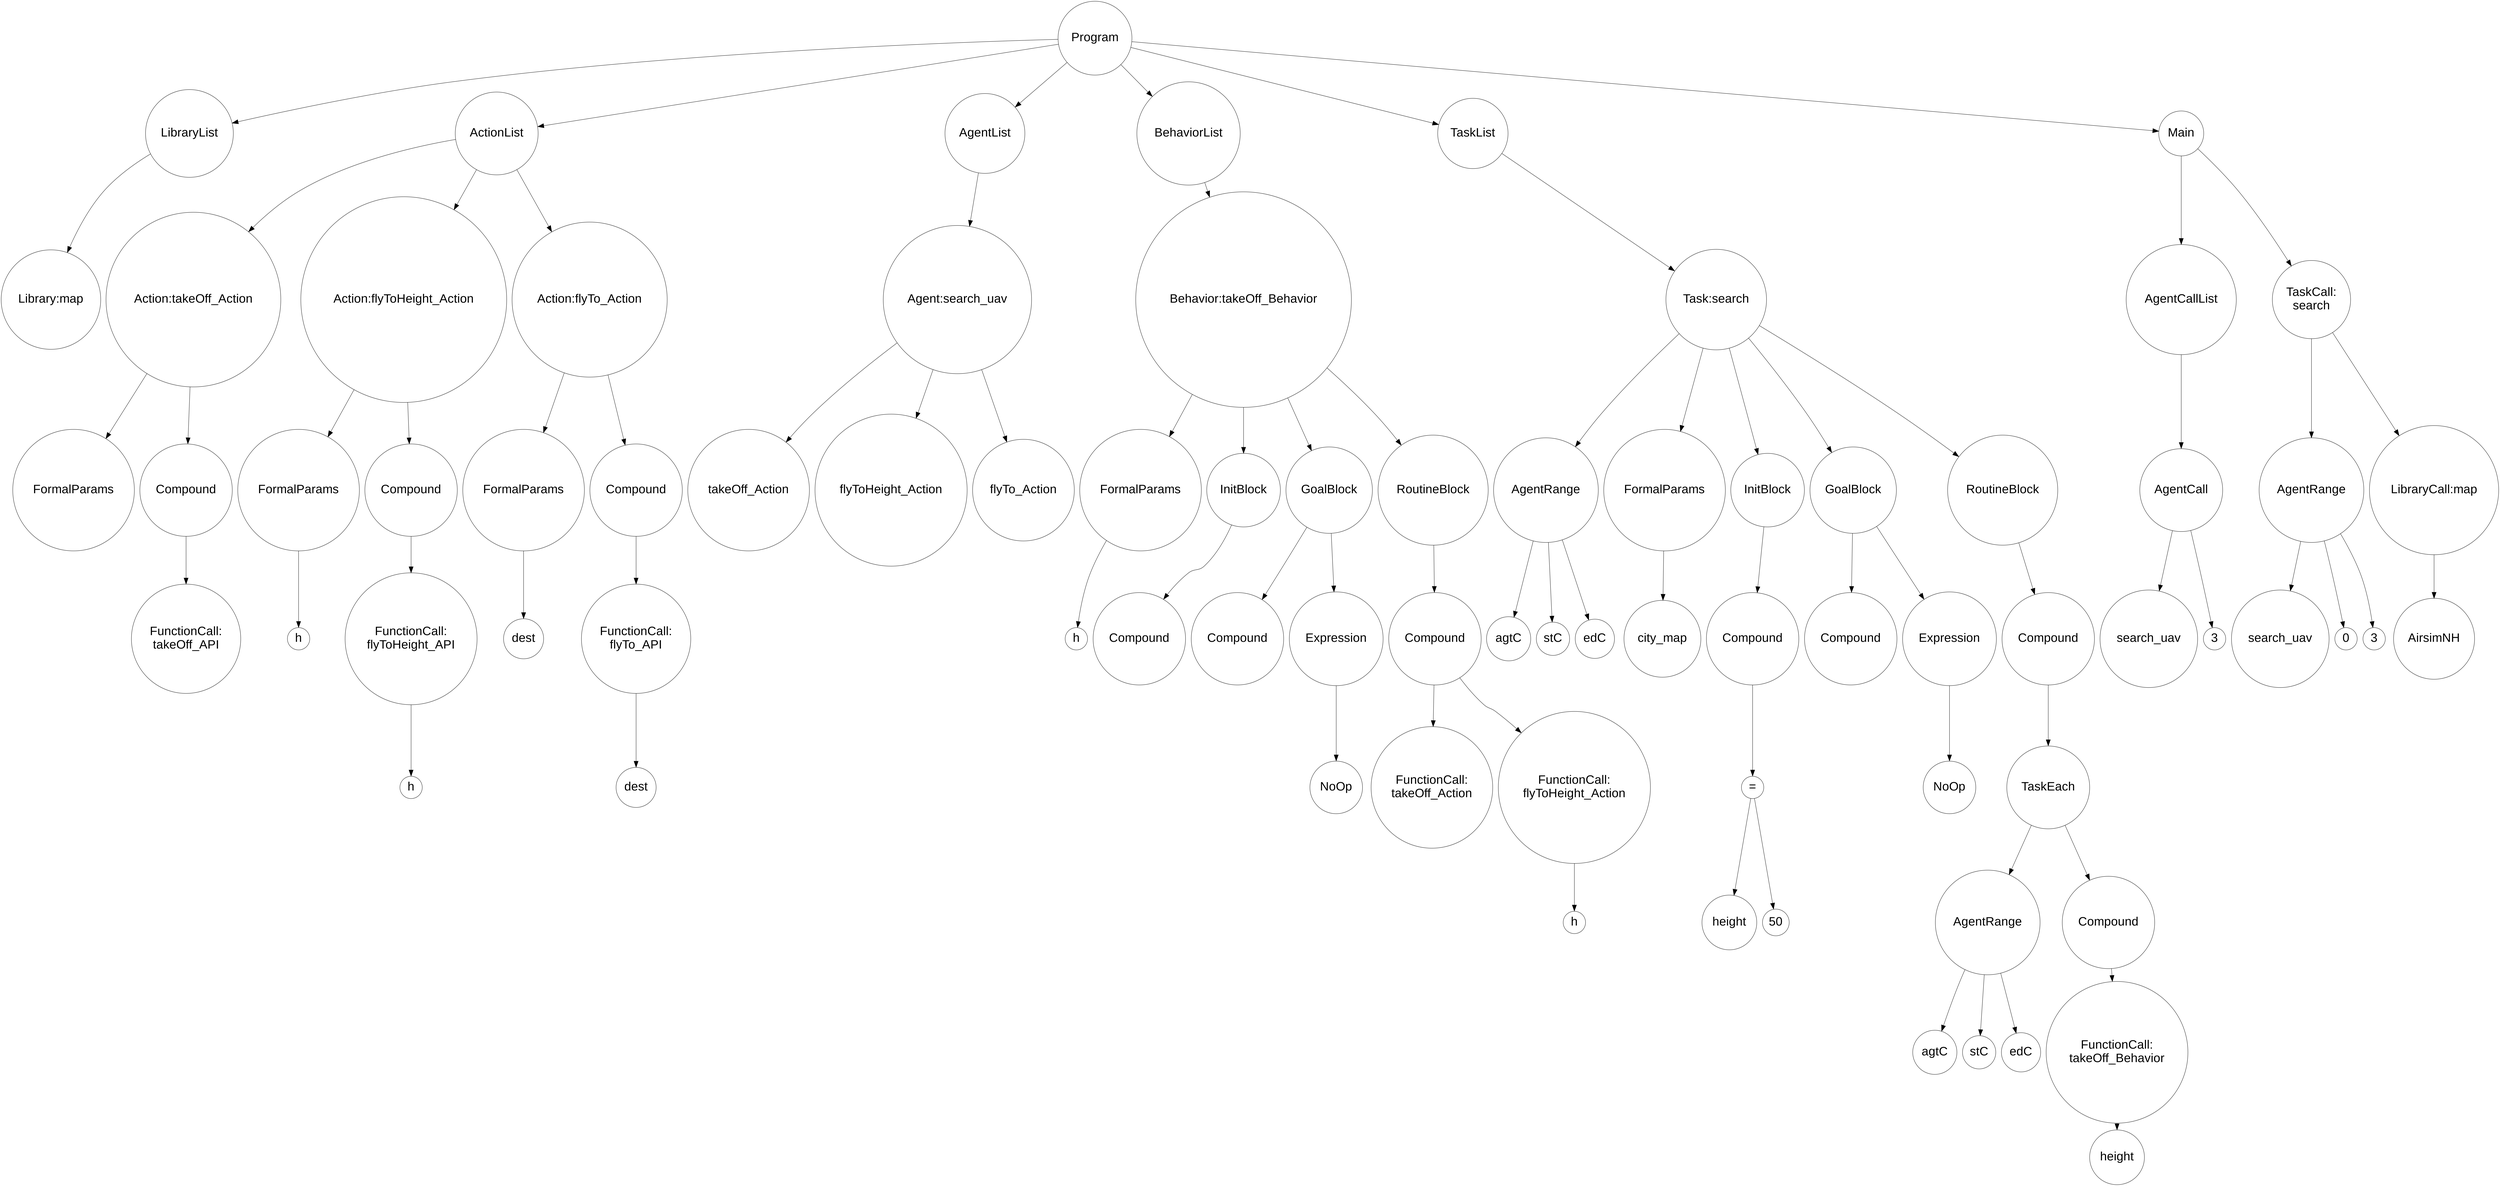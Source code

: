 digraph astgraph {
  node [shape=circle, fontsize=40, fontname="Arial", height=.1, fontweight="bold"];
  ranksep=.3;
  edge [arrowsize=2]

  node1 [label="Program"]
  node2 [label="LibraryList"]
  node3 [label="Library:map"]
  node2 -> node3
  node1 -> node2
  node4 [label="ActionList"]
  node5 [label="Action:takeOff_Action"]
  node6 [label="FormalParams"]
  node5 -> node6
  node7 [label="Compound"]
  node8 [label="FunctionCall:
takeOff_API"]
  node7 -> node8
  node5 -> node7
  node4 -> node5
  node9 [label="Action:flyToHeight_Action"]
  node10 [label="FormalParams"]
  node11 [label="h"]
  node10 -> node11
  node9 -> node10
  node12 [label="Compound"]
  node13 [label="FunctionCall:
flyToHeight_API"]
  node14 [label="h"]
  node13 -> node14
  node12 -> node13
  node9 -> node12
  node4 -> node9
  node15 [label="Action:flyTo_Action"]
  node16 [label="FormalParams"]
  node17 [label="dest"]
  node16 -> node17
  node15 -> node16
  node18 [label="Compound"]
  node19 [label="FunctionCall:
flyTo_API"]
  node20 [label="dest"]
  node19 -> node20
  node18 -> node19
  node15 -> node18
  node4 -> node15
  node1 -> node4
  node21 [label="AgentList"]
  node22 [label="Agent:search_uav"]
  node23 [label="takeOff_Action"]
  node22 -> node23
  node24 [label="flyToHeight_Action"]
  node22 -> node24
  node25 [label="flyTo_Action"]
  node22 -> node25
  node21 -> node22
  node1 -> node21
  node26 [label="BehaviorList"]
  node27 [label="Behavior:takeOff_Behavior"]
  node28 [label="FormalParams"]
  node29 [label="h"]
  node28 -> node29
  node27 -> node28
  node30 [label="InitBlock"]
  node31 [label="Compound"]
  node30 -> node31
  node27 -> node30
  node32 [label="GoalBlock"]
  node33 [label="Compound"]
  node32 -> node33
  node34 [label="Expression"]
  node35 [label="NoOp"]
  node34 -> node35
  node32 -> node34
  node27 -> node32
  node36 [label="RoutineBlock"]
  node37 [label="Compound"]
  node38 [label="FunctionCall:
takeOff_Action"]
  node37 -> node38
  node39 [label="FunctionCall:
flyToHeight_Action"]
  node40 [label="h"]
  node39 -> node40
  node37 -> node39
  node36 -> node37
  node27 -> node36
  node26 -> node27
  node1 -> node26
  node41 [label="TaskList"]
  node42 [label="Task:search"]
  node43 [label="AgentRange"]
  node44 [label="agtC"]
  node43 -> node44
  node45 [label="stC"]
  node43 -> node45
  node46 [label="edC"]
  node43 -> node46
  node42 -> node43
  node47 [label="FormalParams"]
  node48 [label="city_map"]
  node47 -> node48
  node42 -> node47
  node49 [label="InitBlock"]
  node50 [label="Compound"]
  node51 [label="="]
  node52 [label="height"]
  node53 [label="50"]
  node51 -> node52
  node51 -> node53
  node50 -> node51
  node49 -> node50
  node42 -> node49
  node54 [label="GoalBlock"]
  node55 [label="Compound"]
  node54 -> node55
  node56 [label="Expression"]
  node57 [label="NoOp"]
  node56 -> node57
  node54 -> node56
  node42 -> node54
  node58 [label="RoutineBlock"]
  node59 [label="Compound"]
  node60 [label="TaskEach"]
  node61 [label="AgentRange"]
  node62 [label="agtC"]
  node61 -> node62
  node63 [label="stC"]
  node61 -> node63
  node64 [label="edC"]
  node61 -> node64
  node60 -> node61
  node65 [label="Compound"]
  node66 [label="FunctionCall:
takeOff_Behavior"]
  node67 [label="height"]
  node66 -> node67
  node65 -> node66
  node60 -> node65
  node59 -> node60
  node58 -> node59
  node42 -> node58
  node41 -> node42
  node1 -> node41
  node68 [label="Main"]
  node69 [label="AgentCallList"]
  node70 [label="AgentCall"]
  node71 [label="search_uav"]
  node70 -> node71
  node72 [label="3"]
  node70 -> node72
  node69 -> node70
  node68 -> node69
  node73 [label="TaskCall:
search"]
  node74 [label="AgentRange"]
  node75 [label="search_uav"]
  node74 -> node75
  node76 [label="0"]
  node74 -> node76
  node77 [label="3"]
  node74 -> node77
  node73 -> node74
  node78 [label="LibraryCall:map"]
  node79 [label="AirsimNH"]
  node78 -> node79
  node73 -> node78
  node68 -> node73
  node1 -> node68
}